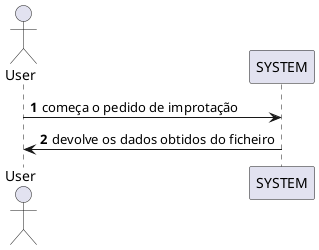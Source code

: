 @startuml

autonumber

actor User as u
participant SYSTEM as s

u -> s: começa o pedido de improtação

s -> u: devolve os dados obtidos do ficheiro

@enduml